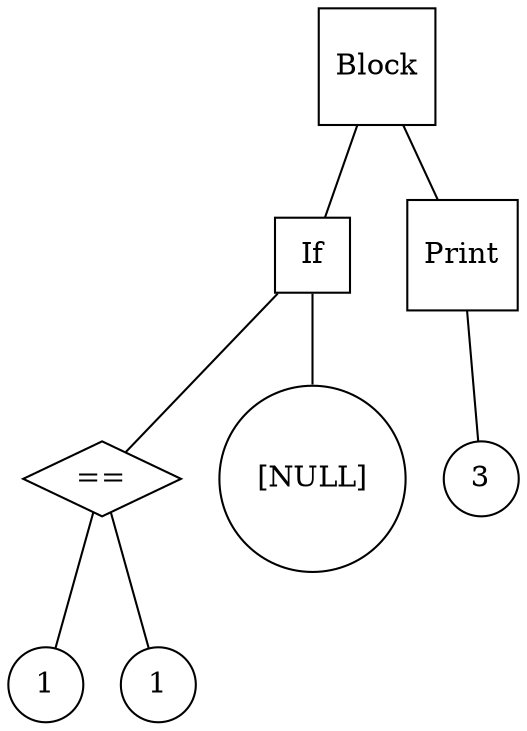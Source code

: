 graph g {
n0 [label = "Block", shape="square"]
n1 [label = "If", shape="square"]
n2 [label = "1", shape="circle"]
n3 [label = "==", shape="diamond"]
n4 [label = "1", shape="circle"]
n5 [label = "[NULL]", shape="circle"]
n6 [label = "Print", shape="square"]
n7 [label = "3", shape="circle"]

"n3" -- "n2"
"n3" -- "n4"
"n1" -- "n3"
"n1" -- "n5"
"n0" -- "n1"
"n6" -- "n7"
"n0" -- "n6"
}